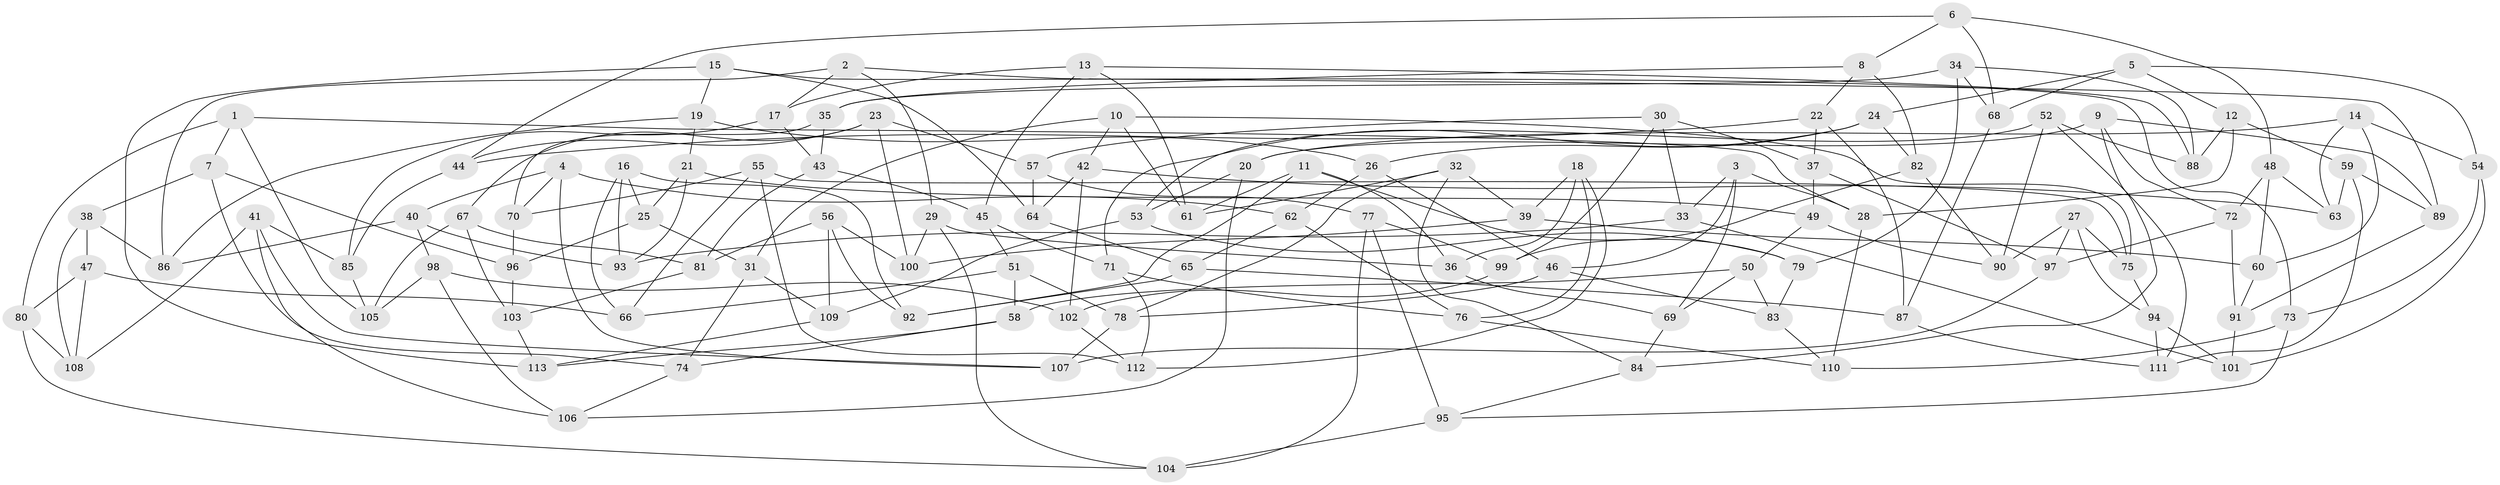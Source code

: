 // Generated by graph-tools (version 1.1) at 2025/11/02/27/25 16:11:45]
// undirected, 113 vertices, 226 edges
graph export_dot {
graph [start="1"]
  node [color=gray90,style=filled];
  1;
  2;
  3;
  4;
  5;
  6;
  7;
  8;
  9;
  10;
  11;
  12;
  13;
  14;
  15;
  16;
  17;
  18;
  19;
  20;
  21;
  22;
  23;
  24;
  25;
  26;
  27;
  28;
  29;
  30;
  31;
  32;
  33;
  34;
  35;
  36;
  37;
  38;
  39;
  40;
  41;
  42;
  43;
  44;
  45;
  46;
  47;
  48;
  49;
  50;
  51;
  52;
  53;
  54;
  55;
  56;
  57;
  58;
  59;
  60;
  61;
  62;
  63;
  64;
  65;
  66;
  67;
  68;
  69;
  70;
  71;
  72;
  73;
  74;
  75;
  76;
  77;
  78;
  79;
  80;
  81;
  82;
  83;
  84;
  85;
  86;
  87;
  88;
  89;
  90;
  91;
  92;
  93;
  94;
  95;
  96;
  97;
  98;
  99;
  100;
  101;
  102;
  103;
  104;
  105;
  106;
  107;
  108;
  109;
  110;
  111;
  112;
  113;
  1 -- 80;
  1 -- 28;
  1 -- 7;
  1 -- 105;
  2 -- 29;
  2 -- 86;
  2 -- 17;
  2 -- 89;
  3 -- 33;
  3 -- 69;
  3 -- 46;
  3 -- 28;
  4 -- 40;
  4 -- 107;
  4 -- 62;
  4 -- 70;
  5 -- 68;
  5 -- 12;
  5 -- 24;
  5 -- 54;
  6 -- 44;
  6 -- 8;
  6 -- 68;
  6 -- 48;
  7 -- 74;
  7 -- 38;
  7 -- 96;
  8 -- 22;
  8 -- 35;
  8 -- 82;
  9 -- 89;
  9 -- 72;
  9 -- 20;
  9 -- 84;
  10 -- 31;
  10 -- 61;
  10 -- 42;
  10 -- 75;
  11 -- 61;
  11 -- 92;
  11 -- 36;
  11 -- 79;
  12 -- 59;
  12 -- 88;
  12 -- 28;
  13 -- 88;
  13 -- 17;
  13 -- 45;
  13 -- 61;
  14 -- 60;
  14 -- 54;
  14 -- 63;
  14 -- 20;
  15 -- 113;
  15 -- 73;
  15 -- 64;
  15 -- 19;
  16 -- 66;
  16 -- 92;
  16 -- 25;
  16 -- 93;
  17 -- 85;
  17 -- 43;
  18 -- 76;
  18 -- 36;
  18 -- 39;
  18 -- 112;
  19 -- 21;
  19 -- 86;
  19 -- 26;
  20 -- 106;
  20 -- 53;
  21 -- 93;
  21 -- 49;
  21 -- 25;
  22 -- 44;
  22 -- 37;
  22 -- 87;
  23 -- 100;
  23 -- 44;
  23 -- 67;
  23 -- 57;
  24 -- 82;
  24 -- 26;
  24 -- 71;
  25 -- 31;
  25 -- 96;
  26 -- 46;
  26 -- 62;
  27 -- 90;
  27 -- 75;
  27 -- 94;
  27 -- 97;
  28 -- 110;
  29 -- 100;
  29 -- 104;
  29 -- 36;
  30 -- 99;
  30 -- 57;
  30 -- 37;
  30 -- 33;
  31 -- 109;
  31 -- 74;
  32 -- 84;
  32 -- 39;
  32 -- 61;
  32 -- 78;
  33 -- 93;
  33 -- 101;
  34 -- 79;
  34 -- 68;
  34 -- 35;
  34 -- 88;
  35 -- 70;
  35 -- 43;
  36 -- 69;
  37 -- 97;
  37 -- 49;
  38 -- 86;
  38 -- 47;
  38 -- 108;
  39 -- 60;
  39 -- 100;
  40 -- 93;
  40 -- 98;
  40 -- 86;
  41 -- 107;
  41 -- 85;
  41 -- 108;
  41 -- 106;
  42 -- 102;
  42 -- 63;
  42 -- 64;
  43 -- 45;
  43 -- 81;
  44 -- 85;
  45 -- 71;
  45 -- 51;
  46 -- 78;
  46 -- 83;
  47 -- 108;
  47 -- 80;
  47 -- 66;
  48 -- 60;
  48 -- 72;
  48 -- 63;
  49 -- 50;
  49 -- 90;
  50 -- 58;
  50 -- 69;
  50 -- 83;
  51 -- 66;
  51 -- 78;
  51 -- 58;
  52 -- 90;
  52 -- 88;
  52 -- 111;
  52 -- 53;
  53 -- 109;
  53 -- 79;
  54 -- 101;
  54 -- 73;
  55 -- 75;
  55 -- 70;
  55 -- 66;
  55 -- 112;
  56 -- 109;
  56 -- 81;
  56 -- 100;
  56 -- 92;
  57 -- 77;
  57 -- 64;
  58 -- 74;
  58 -- 113;
  59 -- 89;
  59 -- 63;
  59 -- 111;
  60 -- 91;
  62 -- 65;
  62 -- 76;
  64 -- 65;
  65 -- 87;
  65 -- 92;
  67 -- 105;
  67 -- 103;
  67 -- 81;
  68 -- 87;
  69 -- 84;
  70 -- 96;
  71 -- 76;
  71 -- 112;
  72 -- 91;
  72 -- 97;
  73 -- 110;
  73 -- 95;
  74 -- 106;
  75 -- 94;
  76 -- 110;
  77 -- 99;
  77 -- 104;
  77 -- 95;
  78 -- 107;
  79 -- 83;
  80 -- 108;
  80 -- 104;
  81 -- 103;
  82 -- 90;
  82 -- 99;
  83 -- 110;
  84 -- 95;
  85 -- 105;
  87 -- 111;
  89 -- 91;
  91 -- 101;
  94 -- 101;
  94 -- 111;
  95 -- 104;
  96 -- 103;
  97 -- 107;
  98 -- 106;
  98 -- 102;
  98 -- 105;
  99 -- 102;
  102 -- 112;
  103 -- 113;
  109 -- 113;
}
